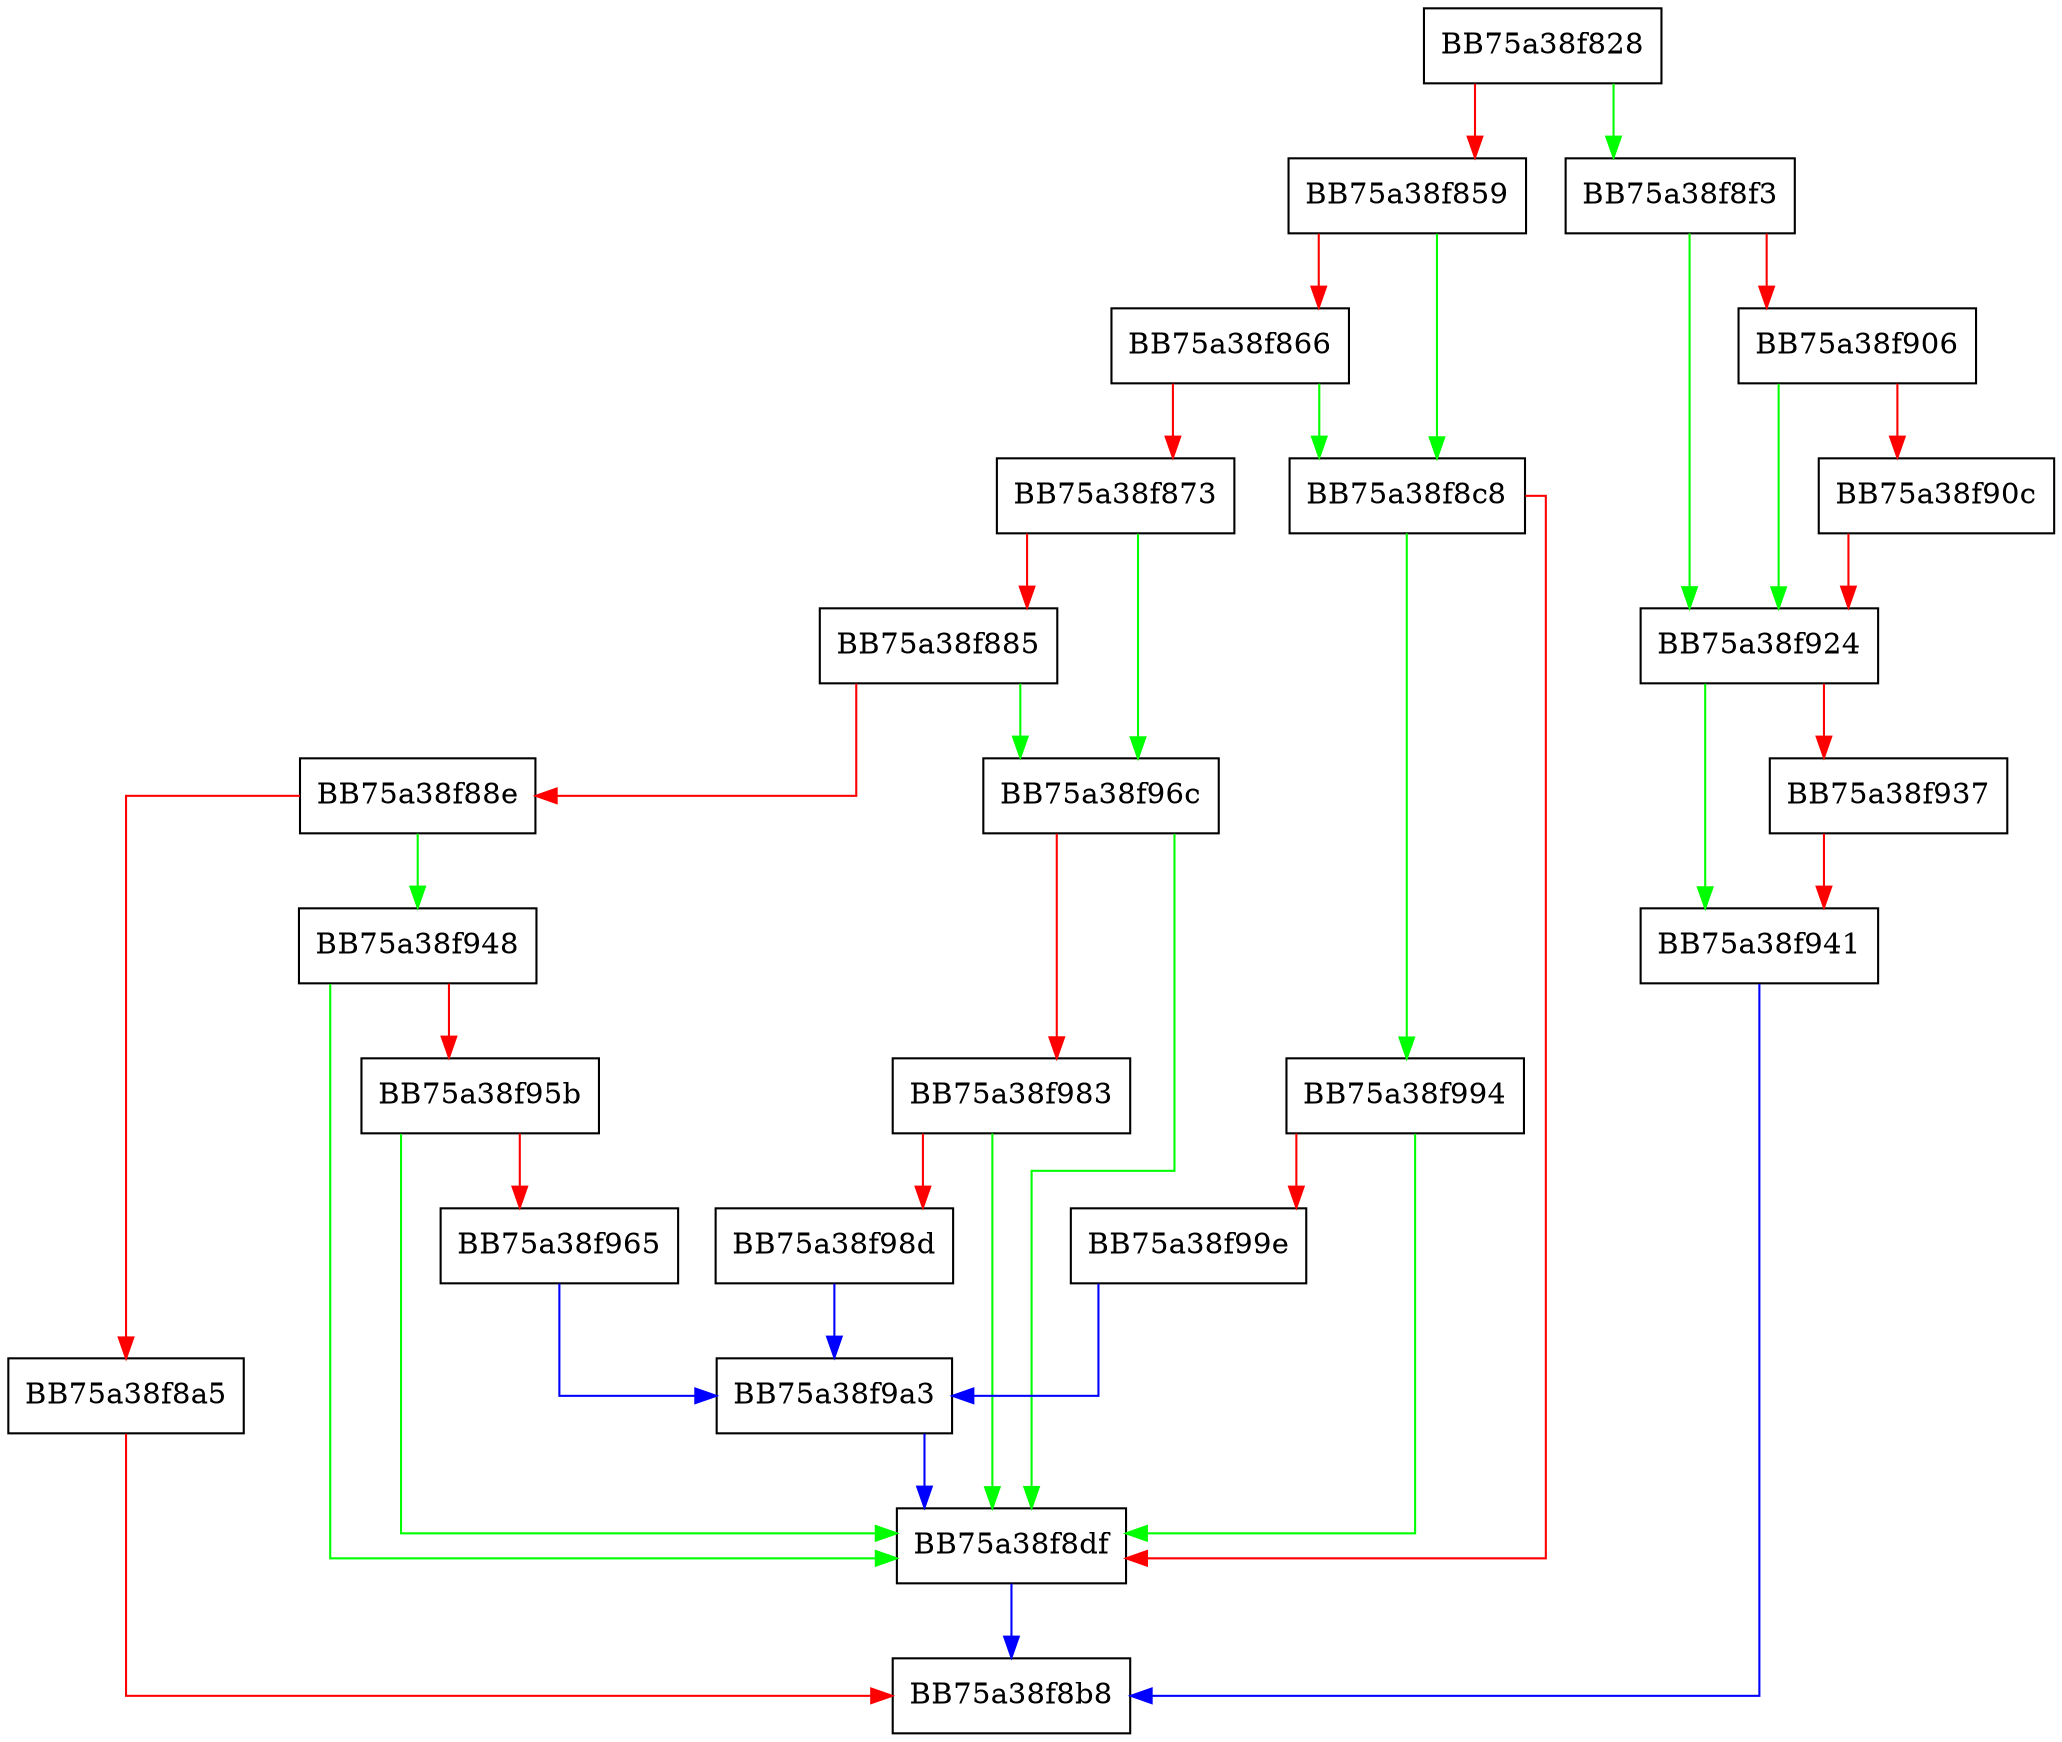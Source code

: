 digraph MemScanQueryIntegrityLevel {
  node [shape="box"];
  graph [splines=ortho];
  BB75a38f828 -> BB75a38f8f3 [color="green"];
  BB75a38f828 -> BB75a38f859 [color="red"];
  BB75a38f859 -> BB75a38f8c8 [color="green"];
  BB75a38f859 -> BB75a38f866 [color="red"];
  BB75a38f866 -> BB75a38f8c8 [color="green"];
  BB75a38f866 -> BB75a38f873 [color="red"];
  BB75a38f873 -> BB75a38f96c [color="green"];
  BB75a38f873 -> BB75a38f885 [color="red"];
  BB75a38f885 -> BB75a38f96c [color="green"];
  BB75a38f885 -> BB75a38f88e [color="red"];
  BB75a38f88e -> BB75a38f948 [color="green"];
  BB75a38f88e -> BB75a38f8a5 [color="red"];
  BB75a38f8a5 -> BB75a38f8b8 [color="red"];
  BB75a38f8c8 -> BB75a38f994 [color="green"];
  BB75a38f8c8 -> BB75a38f8df [color="red"];
  BB75a38f8df -> BB75a38f8b8 [color="blue"];
  BB75a38f8f3 -> BB75a38f924 [color="green"];
  BB75a38f8f3 -> BB75a38f906 [color="red"];
  BB75a38f906 -> BB75a38f924 [color="green"];
  BB75a38f906 -> BB75a38f90c [color="red"];
  BB75a38f90c -> BB75a38f924 [color="red"];
  BB75a38f924 -> BB75a38f941 [color="green"];
  BB75a38f924 -> BB75a38f937 [color="red"];
  BB75a38f937 -> BB75a38f941 [color="red"];
  BB75a38f941 -> BB75a38f8b8 [color="blue"];
  BB75a38f948 -> BB75a38f8df [color="green"];
  BB75a38f948 -> BB75a38f95b [color="red"];
  BB75a38f95b -> BB75a38f8df [color="green"];
  BB75a38f95b -> BB75a38f965 [color="red"];
  BB75a38f965 -> BB75a38f9a3 [color="blue"];
  BB75a38f96c -> BB75a38f8df [color="green"];
  BB75a38f96c -> BB75a38f983 [color="red"];
  BB75a38f983 -> BB75a38f8df [color="green"];
  BB75a38f983 -> BB75a38f98d [color="red"];
  BB75a38f98d -> BB75a38f9a3 [color="blue"];
  BB75a38f994 -> BB75a38f8df [color="green"];
  BB75a38f994 -> BB75a38f99e [color="red"];
  BB75a38f99e -> BB75a38f9a3 [color="blue"];
  BB75a38f9a3 -> BB75a38f8df [color="blue"];
}